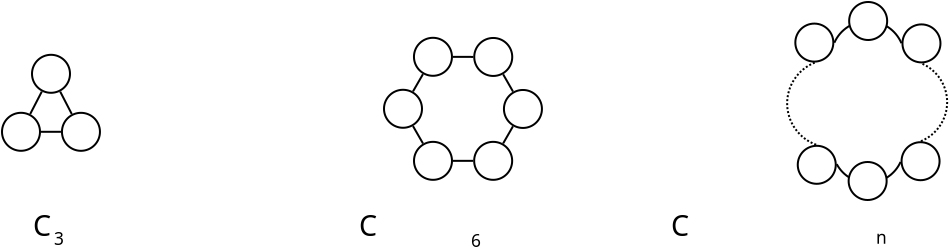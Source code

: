 <?xml version="1.0" encoding="UTF-8"?>
<dia:diagram xmlns:dia="http://www.lysator.liu.se/~alla/dia/">
  <dia:layer name="Background" visible="true" active="true">
    <dia:object type="Standard - Line" version="0" id="O0">
      <dia:attribute name="obj_pos">
        <dia:point val="34.055,6.593"/>
      </dia:attribute>
      <dia:attribute name="obj_bb">
        <dia:rectangle val="34.005,6.543;35.103,6.644"/>
      </dia:attribute>
      <dia:attribute name="conn_endpoints">
        <dia:point val="34.055,6.593"/>
        <dia:point val="35.053,6.594"/>
      </dia:attribute>
      <dia:attribute name="numcp">
        <dia:int val="1"/>
      </dia:attribute>
      <dia:attribute name="line_width">
        <dia:real val="0.1"/>
      </dia:attribute>
    </dia:object>
    <dia:object type="Standard - Text" version="1" id="O1">
      <dia:attribute name="obj_pos">
        <dia:point val="17.011,13.244"/>
      </dia:attribute>
      <dia:attribute name="obj_bb">
        <dia:rectangle val="17.011,12.439;17.561,13.449"/>
      </dia:attribute>
      <dia:attribute name="text">
        <dia:composite type="text">
          <dia:attribute name="string">
            <dia:string>#3#</dia:string>
          </dia:attribute>
          <dia:attribute name="font">
            <dia:font family="sans" style="0" name="Helvetica"/>
          </dia:attribute>
          <dia:attribute name="height">
            <dia:real val="1.082"/>
          </dia:attribute>
          <dia:attribute name="pos">
            <dia:point val="17.011,13.244"/>
          </dia:attribute>
          <dia:attribute name="color">
            <dia:color val="#000000"/>
          </dia:attribute>
          <dia:attribute name="alignment">
            <dia:enum val="0"/>
          </dia:attribute>
        </dia:composite>
      </dia:attribute>
      <dia:attribute name="valign">
        <dia:enum val="3"/>
      </dia:attribute>
    </dia:object>
    <dia:object type="Standard - Ellipse" version="0" id="O2">
      <dia:attribute name="obj_pos">
        <dia:point val="15.905,3.74"/>
      </dia:attribute>
      <dia:attribute name="obj_bb">
        <dia:rectangle val="15.855,3.69;17.855,5.69"/>
      </dia:attribute>
      <dia:attribute name="elem_corner">
        <dia:point val="15.905,3.74"/>
      </dia:attribute>
      <dia:attribute name="elem_width">
        <dia:real val="1.9"/>
      </dia:attribute>
      <dia:attribute name="elem_height">
        <dia:real val="1.9"/>
      </dia:attribute>
      <dia:attribute name="border_width">
        <dia:real val="0.1"/>
      </dia:attribute>
      <dia:attribute name="aspect">
        <dia:enum val="2"/>
      </dia:attribute>
    </dia:object>
    <dia:object type="Standard - Text" version="1" id="O3">
      <dia:attribute name="obj_pos">
        <dia:point val="37.855,13.345"/>
      </dia:attribute>
      <dia:attribute name="obj_bb">
        <dia:rectangle val="37.855,12.54;38.405,13.55"/>
      </dia:attribute>
      <dia:attribute name="text">
        <dia:composite type="text">
          <dia:attribute name="string">
            <dia:string>#6#</dia:string>
          </dia:attribute>
          <dia:attribute name="font">
            <dia:font family="sans" style="0" name="Helvetica"/>
          </dia:attribute>
          <dia:attribute name="height">
            <dia:real val="1.082"/>
          </dia:attribute>
          <dia:attribute name="pos">
            <dia:point val="37.855,13.345"/>
          </dia:attribute>
          <dia:attribute name="color">
            <dia:color val="#000000"/>
          </dia:attribute>
          <dia:attribute name="alignment">
            <dia:enum val="0"/>
          </dia:attribute>
        </dia:composite>
      </dia:attribute>
      <dia:attribute name="valign">
        <dia:enum val="3"/>
      </dia:attribute>
    </dia:object>
    <dia:object type="Standard - Text" version="1" id="O4">
      <dia:attribute name="obj_pos">
        <dia:point val="58.11,13.185"/>
      </dia:attribute>
      <dia:attribute name="obj_bb">
        <dia:rectangle val="58.11,12.38;58.66,13.39"/>
      </dia:attribute>
      <dia:attribute name="text">
        <dia:composite type="text">
          <dia:attribute name="string">
            <dia:string>#n#</dia:string>
          </dia:attribute>
          <dia:attribute name="font">
            <dia:font family="sans" style="0" name="Helvetica"/>
          </dia:attribute>
          <dia:attribute name="height">
            <dia:real val="1.082"/>
          </dia:attribute>
          <dia:attribute name="pos">
            <dia:point val="58.11,13.185"/>
          </dia:attribute>
          <dia:attribute name="color">
            <dia:color val="#000000"/>
          </dia:attribute>
          <dia:attribute name="alignment">
            <dia:enum val="0"/>
          </dia:attribute>
        </dia:composite>
      </dia:attribute>
      <dia:attribute name="valign">
        <dia:enum val="3"/>
      </dia:attribute>
    </dia:object>
    <dia:object type="Standard - Line" version="0" id="O5">
      <dia:attribute name="obj_pos">
        <dia:point val="39.956,5.58"/>
      </dia:attribute>
      <dia:attribute name="obj_bb">
        <dia:rectangle val="39.395,4.648;40.024,5.648"/>
      </dia:attribute>
      <dia:attribute name="conn_endpoints">
        <dia:point val="39.956,5.58"/>
        <dia:point val="39.463,4.716"/>
      </dia:attribute>
      <dia:attribute name="numcp">
        <dia:int val="1"/>
      </dia:attribute>
      <dia:attribute name="line_width">
        <dia:real val="0.1"/>
      </dia:attribute>
      <dia:connections>
        <dia:connection handle="1" to="O14" connection="8"/>
      </dia:connections>
    </dia:object>
    <dia:object type="Standard - Line" version="0" id="O6">
      <dia:attribute name="obj_pos">
        <dia:point val="34.954,5.573"/>
      </dia:attribute>
      <dia:attribute name="obj_bb">
        <dia:rectangle val="34.886,4.638;35.522,5.641"/>
      </dia:attribute>
      <dia:attribute name="conn_endpoints">
        <dia:point val="34.954,5.573"/>
        <dia:point val="35.454,4.706"/>
      </dia:attribute>
      <dia:attribute name="numcp">
        <dia:int val="1"/>
      </dia:attribute>
      <dia:attribute name="line_width">
        <dia:real val="0.1"/>
      </dia:attribute>
      <dia:connections>
        <dia:connection handle="0" to="O10" connection="8"/>
        <dia:connection handle="1" to="O9" connection="8"/>
      </dia:connections>
    </dia:object>
    <dia:object type="Standard - Line" version="0" id="O7">
      <dia:attribute name="obj_pos">
        <dia:point val="39.461,8.175"/>
      </dia:attribute>
      <dia:attribute name="obj_bb">
        <dia:rectangle val="39.392,7.247;40.023,8.243"/>
      </dia:attribute>
      <dia:attribute name="conn_endpoints">
        <dia:point val="39.461,8.175"/>
        <dia:point val="39.954,7.315"/>
      </dia:attribute>
      <dia:attribute name="numcp">
        <dia:int val="1"/>
      </dia:attribute>
      <dia:attribute name="line_width">
        <dia:real val="0.1"/>
      </dia:attribute>
      <dia:connections>
        <dia:connection handle="0" to="O8" connection="8"/>
      </dia:connections>
    </dia:object>
    <dia:object type="Standard - Ellipse" version="0" id="O8">
      <dia:attribute name="obj_pos">
        <dia:point val="38.013,8.092"/>
      </dia:attribute>
      <dia:attribute name="obj_bb">
        <dia:rectangle val="37.963,8.042;39.963,10.043"/>
      </dia:attribute>
      <dia:attribute name="elem_corner">
        <dia:point val="38.013,8.092"/>
      </dia:attribute>
      <dia:attribute name="elem_width">
        <dia:real val="1.9"/>
      </dia:attribute>
      <dia:attribute name="elem_height">
        <dia:real val="1.9"/>
      </dia:attribute>
      <dia:attribute name="border_width">
        <dia:real val="0.1"/>
      </dia:attribute>
      <dia:attribute name="aspect">
        <dia:enum val="2"/>
      </dia:attribute>
    </dia:object>
    <dia:object type="Standard - Ellipse" version="0" id="O9">
      <dia:attribute name="obj_pos">
        <dia:point val="35.003,2.89"/>
      </dia:attribute>
      <dia:attribute name="obj_bb">
        <dia:rectangle val="34.953,2.84;36.953,4.84"/>
      </dia:attribute>
      <dia:attribute name="elem_corner">
        <dia:point val="35.003,2.89"/>
      </dia:attribute>
      <dia:attribute name="elem_width">
        <dia:real val="1.9"/>
      </dia:attribute>
      <dia:attribute name="elem_height">
        <dia:real val="1.9"/>
      </dia:attribute>
      <dia:attribute name="border_width">
        <dia:real val="0.1"/>
      </dia:attribute>
      <dia:attribute name="aspect">
        <dia:enum val="2"/>
      </dia:attribute>
    </dia:object>
    <dia:object type="Standard - Ellipse" version="0" id="O10">
      <dia:attribute name="obj_pos">
        <dia:point val="33.505,5.489"/>
      </dia:attribute>
      <dia:attribute name="obj_bb">
        <dia:rectangle val="33.455,5.439;35.455,7.439"/>
      </dia:attribute>
      <dia:attribute name="elem_corner">
        <dia:point val="33.505,5.489"/>
      </dia:attribute>
      <dia:attribute name="elem_width">
        <dia:real val="1.9"/>
      </dia:attribute>
      <dia:attribute name="elem_height">
        <dia:real val="1.9"/>
      </dia:attribute>
      <dia:attribute name="border_width">
        <dia:real val="0.1"/>
      </dia:attribute>
      <dia:attribute name="aspect">
        <dia:enum val="2"/>
      </dia:attribute>
    </dia:object>
    <dia:object type="Standard - Ellipse" version="0" id="O11">
      <dia:attribute name="obj_pos">
        <dia:point val="35.005,8.092"/>
      </dia:attribute>
      <dia:attribute name="obj_bb">
        <dia:rectangle val="34.955,8.042;36.955,10.042"/>
      </dia:attribute>
      <dia:attribute name="elem_corner">
        <dia:point val="35.005,8.092"/>
      </dia:attribute>
      <dia:attribute name="elem_width">
        <dia:real val="1.9"/>
      </dia:attribute>
      <dia:attribute name="elem_height">
        <dia:real val="1.9"/>
      </dia:attribute>
      <dia:attribute name="border_width">
        <dia:real val="0.1"/>
      </dia:attribute>
      <dia:attribute name="aspect">
        <dia:enum val="2"/>
      </dia:attribute>
    </dia:object>
    <dia:object type="Standard - Line" version="0" id="O12">
      <dia:attribute name="obj_pos">
        <dia:point val="35.456,8.176"/>
      </dia:attribute>
      <dia:attribute name="obj_bb">
        <dia:rectangle val="34.886,7.236;35.525,8.245"/>
      </dia:attribute>
      <dia:attribute name="conn_endpoints">
        <dia:point val="35.456,8.176"/>
        <dia:point val="34.954,7.304"/>
      </dia:attribute>
      <dia:attribute name="numcp">
        <dia:int val="1"/>
      </dia:attribute>
      <dia:attribute name="line_width">
        <dia:real val="0.1"/>
      </dia:attribute>
      <dia:connections>
        <dia:connection handle="0" to="O11" connection="8"/>
        <dia:connection handle="1" to="O10" connection="8"/>
      </dia:connections>
    </dia:object>
    <dia:object type="Standard - Line" version="0" id="O13">
      <dia:attribute name="obj_pos">
        <dia:point val="37.963,9.042"/>
      </dia:attribute>
      <dia:attribute name="obj_bb">
        <dia:rectangle val="36.904,8.992;38.013,9.092"/>
      </dia:attribute>
      <dia:attribute name="conn_endpoints">
        <dia:point val="37.963,9.042"/>
        <dia:point val="36.954,9.042"/>
      </dia:attribute>
      <dia:attribute name="numcp">
        <dia:int val="1"/>
      </dia:attribute>
      <dia:attribute name="line_width">
        <dia:real val="0.1"/>
      </dia:attribute>
      <dia:connections>
        <dia:connection handle="0" to="O8" connection="8"/>
        <dia:connection handle="1" to="O11" connection="8"/>
      </dia:connections>
    </dia:object>
    <dia:object type="Standard - Ellipse" version="0" id="O14">
      <dia:attribute name="obj_pos">
        <dia:point val="38.017,2.898"/>
      </dia:attribute>
      <dia:attribute name="obj_bb">
        <dia:rectangle val="37.968,2.848;39.968,4.848"/>
      </dia:attribute>
      <dia:attribute name="elem_corner">
        <dia:point val="38.017,2.898"/>
      </dia:attribute>
      <dia:attribute name="elem_width">
        <dia:real val="1.9"/>
      </dia:attribute>
      <dia:attribute name="elem_height">
        <dia:real val="1.9"/>
      </dia:attribute>
      <dia:attribute name="border_width">
        <dia:real val="0.1"/>
      </dia:attribute>
      <dia:attribute name="aspect">
        <dia:enum val="2"/>
      </dia:attribute>
    </dia:object>
    <dia:object type="Standard - Line" version="0" id="O15">
      <dia:attribute name="obj_pos">
        <dia:point val="36.948,3.843"/>
      </dia:attribute>
      <dia:attribute name="obj_bb">
        <dia:rectangle val="36.898,3.793;38.023,3.896"/>
      </dia:attribute>
      <dia:attribute name="conn_endpoints">
        <dia:point val="36.948,3.843"/>
        <dia:point val="37.972,3.846"/>
      </dia:attribute>
      <dia:attribute name="numcp">
        <dia:int val="1"/>
      </dia:attribute>
      <dia:attribute name="line_width">
        <dia:real val="0.1"/>
      </dia:attribute>
      <dia:connections>
        <dia:connection handle="0" to="O9" connection="8"/>
        <dia:connection handle="1" to="O14" connection="8"/>
      </dia:connections>
    </dia:object>
    <dia:object type="Standard - Ellipse" version="0" id="O16">
      <dia:attribute name="obj_pos">
        <dia:point val="39.502,5.498"/>
      </dia:attribute>
      <dia:attribute name="obj_bb">
        <dia:rectangle val="39.452,5.448;41.452,7.448"/>
      </dia:attribute>
      <dia:attribute name="elem_corner">
        <dia:point val="39.502,5.498"/>
      </dia:attribute>
      <dia:attribute name="elem_width">
        <dia:real val="1.9"/>
      </dia:attribute>
      <dia:attribute name="elem_height">
        <dia:real val="1.9"/>
      </dia:attribute>
      <dia:attribute name="border_width">
        <dia:real val="0.1"/>
      </dia:attribute>
      <dia:attribute name="show_background">
        <dia:boolean val="false"/>
      </dia:attribute>
      <dia:attribute name="aspect">
        <dia:enum val="2"/>
      </dia:attribute>
    </dia:object>
    <dia:object type="Standard - Line" version="0" id="O17">
      <dia:attribute name="obj_pos">
        <dia:point val="16.355,7.59"/>
      </dia:attribute>
      <dia:attribute name="obj_bb">
        <dia:rectangle val="16.305,7.54;17.403,7.641"/>
      </dia:attribute>
      <dia:attribute name="conn_endpoints">
        <dia:point val="16.355,7.59"/>
        <dia:point val="17.353,7.591"/>
      </dia:attribute>
      <dia:attribute name="numcp">
        <dia:int val="1"/>
      </dia:attribute>
      <dia:attribute name="line_width">
        <dia:real val="0.1"/>
      </dia:attribute>
      <dia:connections>
        <dia:connection handle="0" to="O19" connection="8"/>
        <dia:connection handle="1" to="O18" connection="8"/>
      </dia:connections>
    </dia:object>
    <dia:object type="Standard - Ellipse" version="0" id="O18">
      <dia:attribute name="obj_pos">
        <dia:point val="17.403,6.641"/>
      </dia:attribute>
      <dia:attribute name="obj_bb">
        <dia:rectangle val="17.353,6.591;19.353,8.591"/>
      </dia:attribute>
      <dia:attribute name="elem_corner">
        <dia:point val="17.403,6.641"/>
      </dia:attribute>
      <dia:attribute name="elem_width">
        <dia:real val="1.9"/>
      </dia:attribute>
      <dia:attribute name="elem_height">
        <dia:real val="1.9"/>
      </dia:attribute>
      <dia:attribute name="border_width">
        <dia:real val="0.1"/>
      </dia:attribute>
      <dia:attribute name="aspect">
        <dia:enum val="2"/>
      </dia:attribute>
    </dia:object>
    <dia:object type="Standard - Ellipse" version="0" id="O19">
      <dia:attribute name="obj_pos">
        <dia:point val="14.405,6.64"/>
      </dia:attribute>
      <dia:attribute name="obj_bb">
        <dia:rectangle val="14.355,6.59;16.355,8.59"/>
      </dia:attribute>
      <dia:attribute name="elem_corner">
        <dia:point val="14.405,6.64"/>
      </dia:attribute>
      <dia:attribute name="elem_width">
        <dia:real val="1.9"/>
      </dia:attribute>
      <dia:attribute name="elem_height">
        <dia:real val="1.9"/>
      </dia:attribute>
      <dia:attribute name="border_width">
        <dia:real val="0.1"/>
      </dia:attribute>
      <dia:attribute name="aspect">
        <dia:enum val="2"/>
      </dia:attribute>
    </dia:object>
    <dia:object type="Standard - Line" version="0" id="O20">
      <dia:attribute name="obj_pos">
        <dia:point val="15.814,6.702"/>
      </dia:attribute>
      <dia:attribute name="obj_bb">
        <dia:rectangle val="15.747,5.511;16.463,6.769"/>
      </dia:attribute>
      <dia:attribute name="conn_endpoints">
        <dia:point val="15.814,6.702"/>
        <dia:point val="16.396,5.578"/>
      </dia:attribute>
      <dia:attribute name="numcp">
        <dia:int val="1"/>
      </dia:attribute>
      <dia:attribute name="line_width">
        <dia:real val="0.1"/>
      </dia:attribute>
      <dia:connections>
        <dia:connection handle="0" to="O19" connection="8"/>
        <dia:connection handle="1" to="O2" connection="8"/>
      </dia:connections>
    </dia:object>
    <dia:object type="Standard - Line" version="0" id="O21">
      <dia:attribute name="obj_pos">
        <dia:point val="17.314,5.579"/>
      </dia:attribute>
      <dia:attribute name="obj_bb">
        <dia:rectangle val="17.246,5.511;17.961,6.77"/>
      </dia:attribute>
      <dia:attribute name="conn_endpoints">
        <dia:point val="17.314,5.579"/>
        <dia:point val="17.894,6.703"/>
      </dia:attribute>
      <dia:attribute name="numcp">
        <dia:int val="1"/>
      </dia:attribute>
      <dia:attribute name="line_width">
        <dia:real val="0.1"/>
      </dia:attribute>
      <dia:connections>
        <dia:connection handle="0" to="O2" connection="8"/>
        <dia:connection handle="1" to="O18" connection="8"/>
      </dia:connections>
    </dia:object>
    <dia:object type="Standard - Ellipse" version="0" id="O22">
      <dia:attribute name="obj_pos">
        <dia:point val="54.072,2.18"/>
      </dia:attribute>
      <dia:attribute name="obj_bb">
        <dia:rectangle val="54.023,2.13;56.023,4.13"/>
      </dia:attribute>
      <dia:attribute name="elem_corner">
        <dia:point val="54.072,2.18"/>
      </dia:attribute>
      <dia:attribute name="elem_width">
        <dia:real val="1.9"/>
      </dia:attribute>
      <dia:attribute name="elem_height">
        <dia:real val="1.9"/>
      </dia:attribute>
      <dia:attribute name="border_width">
        <dia:real val="0.1"/>
      </dia:attribute>
      <dia:attribute name="aspect">
        <dia:enum val="2"/>
      </dia:attribute>
    </dia:object>
    <dia:object type="Standard - Ellipse" version="0" id="O23">
      <dia:attribute name="obj_pos">
        <dia:point val="59.428,2.22"/>
      </dia:attribute>
      <dia:attribute name="obj_bb">
        <dia:rectangle val="59.377,2.17;61.377,4.17"/>
      </dia:attribute>
      <dia:attribute name="elem_corner">
        <dia:point val="59.428,2.22"/>
      </dia:attribute>
      <dia:attribute name="elem_width">
        <dia:real val="1.9"/>
      </dia:attribute>
      <dia:attribute name="elem_height">
        <dia:real val="1.9"/>
      </dia:attribute>
      <dia:attribute name="border_width">
        <dia:real val="0.1"/>
      </dia:attribute>
      <dia:attribute name="aspect">
        <dia:enum val="2"/>
      </dia:attribute>
    </dia:object>
    <dia:object type="Standard - Ellipse" version="0" id="O24">
      <dia:attribute name="obj_pos">
        <dia:point val="59.383,8.11"/>
      </dia:attribute>
      <dia:attribute name="obj_bb">
        <dia:rectangle val="59.333,8.06;61.333,10.06"/>
      </dia:attribute>
      <dia:attribute name="elem_corner">
        <dia:point val="59.383,8.11"/>
      </dia:attribute>
      <dia:attribute name="elem_width">
        <dia:real val="1.9"/>
      </dia:attribute>
      <dia:attribute name="elem_height">
        <dia:real val="1.9"/>
      </dia:attribute>
      <dia:attribute name="border_width">
        <dia:real val="0.1"/>
      </dia:attribute>
      <dia:attribute name="aspect">
        <dia:enum val="2"/>
      </dia:attribute>
    </dia:object>
    <dia:object type="Standard - Ellipse" version="0" id="O25">
      <dia:attribute name="obj_pos">
        <dia:point val="54.193,8.29"/>
      </dia:attribute>
      <dia:attribute name="obj_bb">
        <dia:rectangle val="54.142,8.24;56.142,10.24"/>
      </dia:attribute>
      <dia:attribute name="elem_corner">
        <dia:point val="54.193,8.29"/>
      </dia:attribute>
      <dia:attribute name="elem_width">
        <dia:real val="1.9"/>
      </dia:attribute>
      <dia:attribute name="elem_height">
        <dia:real val="1.9"/>
      </dia:attribute>
      <dia:attribute name="border_width">
        <dia:real val="0.1"/>
      </dia:attribute>
      <dia:attribute name="aspect">
        <dia:enum val="2"/>
      </dia:attribute>
    </dia:object>
    <dia:object type="Standard - Arc" version="0" id="O26">
      <dia:attribute name="obj_pos">
        <dia:point val="60.333,9.06"/>
      </dia:attribute>
      <dia:attribute name="obj_bb">
        <dia:rectangle val="60.282,3.12;61.712,9.11"/>
      </dia:attribute>
      <dia:attribute name="conn_endpoints">
        <dia:point val="60.333,9.06"/>
        <dia:point val="60.377,3.17"/>
      </dia:attribute>
      <dia:attribute name="curve_distance">
        <dia:real val="1.307"/>
      </dia:attribute>
      <dia:attribute name="line_width">
        <dia:real val="0.1"/>
      </dia:attribute>
      <dia:attribute name="line_style">
        <dia:enum val="4"/>
      </dia:attribute>
      <dia:connections>
        <dia:connection handle="0" to="O24" connection="8"/>
        <dia:connection handle="1" to="O23" connection="8"/>
      </dia:connections>
    </dia:object>
    <dia:object type="Standard - Arc" version="0" id="O27">
      <dia:attribute name="obj_pos">
        <dia:point val="55.023,3.13"/>
      </dia:attribute>
      <dia:attribute name="obj_bb">
        <dia:rectangle val="53.612,3.079;55.194,9.291"/>
      </dia:attribute>
      <dia:attribute name="conn_endpoints">
        <dia:point val="55.023,3.13"/>
        <dia:point val="55.142,9.24"/>
      </dia:attribute>
      <dia:attribute name="curve_distance">
        <dia:real val="1.42"/>
      </dia:attribute>
      <dia:attribute name="line_width">
        <dia:real val="0.1"/>
      </dia:attribute>
      <dia:attribute name="line_style">
        <dia:enum val="4"/>
      </dia:attribute>
      <dia:connections>
        <dia:connection handle="0" to="O22" connection="8"/>
        <dia:connection handle="1" to="O25" connection="8"/>
      </dia:connections>
    </dia:object>
    <dia:object type="Standard - Arc" version="0" id="O28">
      <dia:attribute name="obj_pos">
        <dia:point val="55.142,9.24"/>
      </dia:attribute>
      <dia:attribute name="obj_bb">
        <dia:rectangle val="55.091,9.008;60.384,10.197"/>
      </dia:attribute>
      <dia:attribute name="conn_endpoints">
        <dia:point val="55.142,9.24"/>
        <dia:point val="60.333,9.06"/>
      </dia:attribute>
      <dia:attribute name="curve_distance">
        <dia:real val="0.995"/>
      </dia:attribute>
      <dia:attribute name="line_width">
        <dia:real val="0.1"/>
      </dia:attribute>
      <dia:connections>
        <dia:connection handle="0" to="O25" connection="8"/>
        <dia:connection handle="1" to="O24" connection="8"/>
      </dia:connections>
    </dia:object>
    <dia:object type="Standard - Arc" version="0" id="O29">
      <dia:attribute name="obj_pos">
        <dia:point val="60.377,3.17"/>
      </dia:attribute>
      <dia:attribute name="obj_bb">
        <dia:rectangle val="54.972,1.999;60.428,3.22"/>
      </dia:attribute>
      <dia:attribute name="conn_endpoints">
        <dia:point val="60.377,3.17"/>
        <dia:point val="55.023,3.13"/>
      </dia:attribute>
      <dia:attribute name="curve_distance">
        <dia:real val="1.101"/>
      </dia:attribute>
      <dia:attribute name="line_width">
        <dia:real val="0.1"/>
      </dia:attribute>
      <dia:connections>
        <dia:connection handle="0" to="O23" connection="8"/>
        <dia:connection handle="1" to="O22" connection="8"/>
      </dia:connections>
    </dia:object>
    <dia:object type="Standard - Ellipse" version="0" id="O30">
      <dia:attribute name="obj_pos">
        <dia:point val="56.763,1.1"/>
      </dia:attribute>
      <dia:attribute name="obj_bb">
        <dia:rectangle val="56.712,1.05;58.712,3.05"/>
      </dia:attribute>
      <dia:attribute name="elem_corner">
        <dia:point val="56.763,1.1"/>
      </dia:attribute>
      <dia:attribute name="elem_width">
        <dia:real val="1.9"/>
      </dia:attribute>
      <dia:attribute name="elem_height">
        <dia:real val="1.9"/>
      </dia:attribute>
      <dia:attribute name="border_width">
        <dia:real val="0.1"/>
      </dia:attribute>
      <dia:attribute name="aspect">
        <dia:enum val="2"/>
      </dia:attribute>
    </dia:object>
    <dia:object type="Standard - Ellipse" version="0" id="O31">
      <dia:attribute name="obj_pos">
        <dia:point val="56.737,9.1"/>
      </dia:attribute>
      <dia:attribute name="obj_bb">
        <dia:rectangle val="56.688,9.05;58.688,11.05"/>
      </dia:attribute>
      <dia:attribute name="elem_corner">
        <dia:point val="56.737,9.1"/>
      </dia:attribute>
      <dia:attribute name="elem_width">
        <dia:real val="1.9"/>
      </dia:attribute>
      <dia:attribute name="elem_height">
        <dia:real val="1.9"/>
      </dia:attribute>
      <dia:attribute name="border_width">
        <dia:real val="0.1"/>
      </dia:attribute>
      <dia:attribute name="aspect">
        <dia:enum val="2"/>
      </dia:attribute>
    </dia:object>
    <dia:object type="Standard - Text" version="1" id="O32">
      <dia:attribute name="obj_pos">
        <dia:point val="15.95,12.8"/>
      </dia:attribute>
      <dia:attribute name="obj_bb">
        <dia:rectangle val="15.95,11.47;58.072,13.137"/>
      </dia:attribute>
      <dia:attribute name="text">
        <dia:composite type="text">
          <dia:attribute name="string">
            <dia:string>#C                                            C                                          C#</dia:string>
          </dia:attribute>
          <dia:attribute name="font">
            <dia:font family="sans" style="0" name="Helvetica"/>
          </dia:attribute>
          <dia:attribute name="height">
            <dia:real val="1.788"/>
          </dia:attribute>
          <dia:attribute name="pos">
            <dia:point val="15.95,12.8"/>
          </dia:attribute>
          <dia:attribute name="color">
            <dia:color val="#000000"/>
          </dia:attribute>
          <dia:attribute name="alignment">
            <dia:enum val="0"/>
          </dia:attribute>
        </dia:composite>
      </dia:attribute>
      <dia:attribute name="valign">
        <dia:enum val="3"/>
      </dia:attribute>
    </dia:object>
  </dia:layer>
</dia:diagram>

